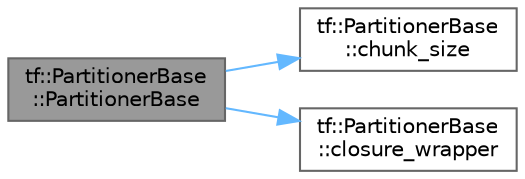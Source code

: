 digraph "tf::PartitionerBase::PartitionerBase"
{
 // LATEX_PDF_SIZE
  bgcolor="transparent";
  edge [fontname=Helvetica,fontsize=10,labelfontname=Helvetica,labelfontsize=10];
  node [fontname=Helvetica,fontsize=10,shape=box,height=0.2,width=0.4];
  rankdir="LR";
  Node1 [id="Node000001",label="tf::PartitionerBase\l::PartitionerBase",height=0.2,width=0.4,color="gray40", fillcolor="grey60", style="filled", fontcolor="black",tooltip="construct a partitioner with the given chunk size and closure wrapper"];
  Node1 -> Node2 [id="edge1_Node000001_Node000002",color="steelblue1",style="solid",tooltip=" "];
  Node2 [id="Node000002",label="tf::PartitionerBase\l::chunk_size",height=0.2,width=0.4,color="grey40", fillcolor="white", style="filled",URL="$classtf_1_1_partitioner_base.html#afa34299dea355738efa5684024d08215",tooltip="query the chunk size of this partitioner"];
  Node1 -> Node3 [id="edge2_Node000001_Node000003",color="steelblue1",style="solid",tooltip=" "];
  Node3 [id="Node000003",label="tf::PartitionerBase\l::closure_wrapper",height=0.2,width=0.4,color="grey40", fillcolor="white", style="filled",URL="$classtf_1_1_partitioner_base.html#a56cd2cc038e67d21e6676ab81fa3a8ad",tooltip="acquire an immutable access to the closure wrapper object"];
}
